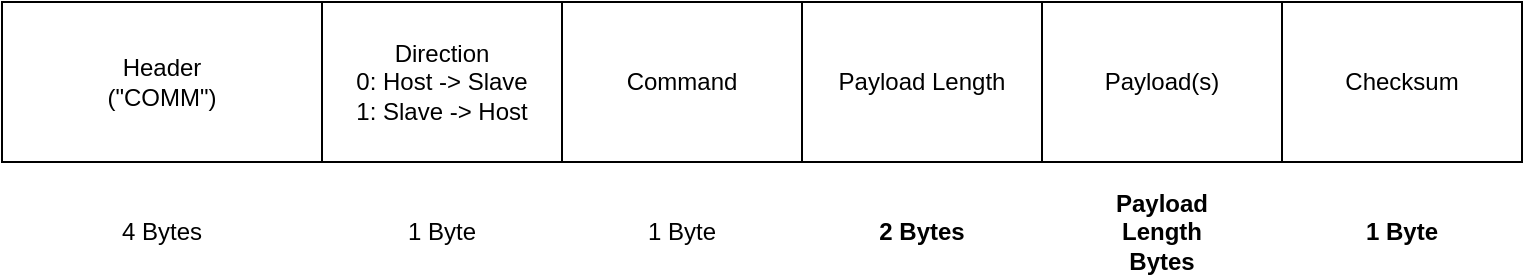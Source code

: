<mxfile>
    <diagram id="336iri7CXeuM-QhxKg7z" name="Page-1">
        <mxGraphModel dx="730" dy="779" grid="1" gridSize="10" guides="1" tooltips="1" connect="1" arrows="1" fold="1" page="1" pageScale="1" pageWidth="850" pageHeight="1100" math="0" shadow="0">
            <root>
                <mxCell id="0"/>
                <mxCell id="1" parent="0"/>
                <mxCell id="2" value="Header&lt;br&gt;(&quot;COMM&quot;)" style="rounded=0;whiteSpace=wrap;html=1;" parent="1" vertex="1">
                    <mxGeometry x="10" y="200" width="160" height="80" as="geometry"/>
                </mxCell>
                <mxCell id="3" value="Direction&lt;br&gt;0: Host -&amp;gt; Slave&lt;br&gt;1: Slave -&amp;gt; Host" style="rounded=0;whiteSpace=wrap;html=1;" parent="1" vertex="1">
                    <mxGeometry x="170" y="200" width="120" height="80" as="geometry"/>
                </mxCell>
                <mxCell id="4" value="Command" style="rounded=0;whiteSpace=wrap;html=1;" parent="1" vertex="1">
                    <mxGeometry x="290" y="200" width="120" height="80" as="geometry"/>
                </mxCell>
                <mxCell id="5" value="Payload Length" style="rounded=0;whiteSpace=wrap;html=1;" parent="1" vertex="1">
                    <mxGeometry x="410" y="200" width="120" height="80" as="geometry"/>
                </mxCell>
                <mxCell id="6" value="Payload(s)" style="rounded=0;whiteSpace=wrap;html=1;" parent="1" vertex="1">
                    <mxGeometry x="530" y="200" width="120" height="80" as="geometry"/>
                </mxCell>
                <mxCell id="7" value="Checksum" style="rounded=0;whiteSpace=wrap;html=1;" parent="1" vertex="1">
                    <mxGeometry x="650" y="200" width="120" height="80" as="geometry"/>
                </mxCell>
                <mxCell id="8" value="4 Bytes" style="text;html=1;strokeColor=none;fillColor=none;align=center;verticalAlign=middle;whiteSpace=wrap;rounded=0;" parent="1" vertex="1">
                    <mxGeometry x="60" y="300" width="60" height="30" as="geometry"/>
                </mxCell>
                <mxCell id="9" value="1 Byte" style="text;html=1;strokeColor=none;fillColor=none;align=center;verticalAlign=middle;whiteSpace=wrap;rounded=0;" parent="1" vertex="1">
                    <mxGeometry x="200" y="300" width="60" height="30" as="geometry"/>
                </mxCell>
                <mxCell id="10" value="1 Byte" style="text;html=1;strokeColor=none;fillColor=none;align=center;verticalAlign=middle;whiteSpace=wrap;rounded=0;" parent="1" vertex="1">
                    <mxGeometry x="320" y="300" width="60" height="30" as="geometry"/>
                </mxCell>
                <mxCell id="11" value="1 Byte" style="text;html=1;strokeColor=none;fillColor=none;align=center;verticalAlign=middle;whiteSpace=wrap;rounded=0;fontStyle=1" parent="1" vertex="1">
                    <mxGeometry x="680" y="300" width="60" height="30" as="geometry"/>
                </mxCell>
                <mxCell id="13" value="2 Bytes" style="text;html=1;strokeColor=none;fillColor=none;align=center;verticalAlign=middle;whiteSpace=wrap;rounded=0;fontStyle=1" parent="1" vertex="1">
                    <mxGeometry x="440" y="300" width="60" height="30" as="geometry"/>
                </mxCell>
                <mxCell id="14" value="Payload Length Bytes" style="text;html=1;strokeColor=none;fillColor=none;align=center;verticalAlign=middle;whiteSpace=wrap;rounded=0;fontStyle=1" parent="1" vertex="1">
                    <mxGeometry x="560" y="300" width="60" height="30" as="geometry"/>
                </mxCell>
            </root>
        </mxGraphModel>
    </diagram>
</mxfile>